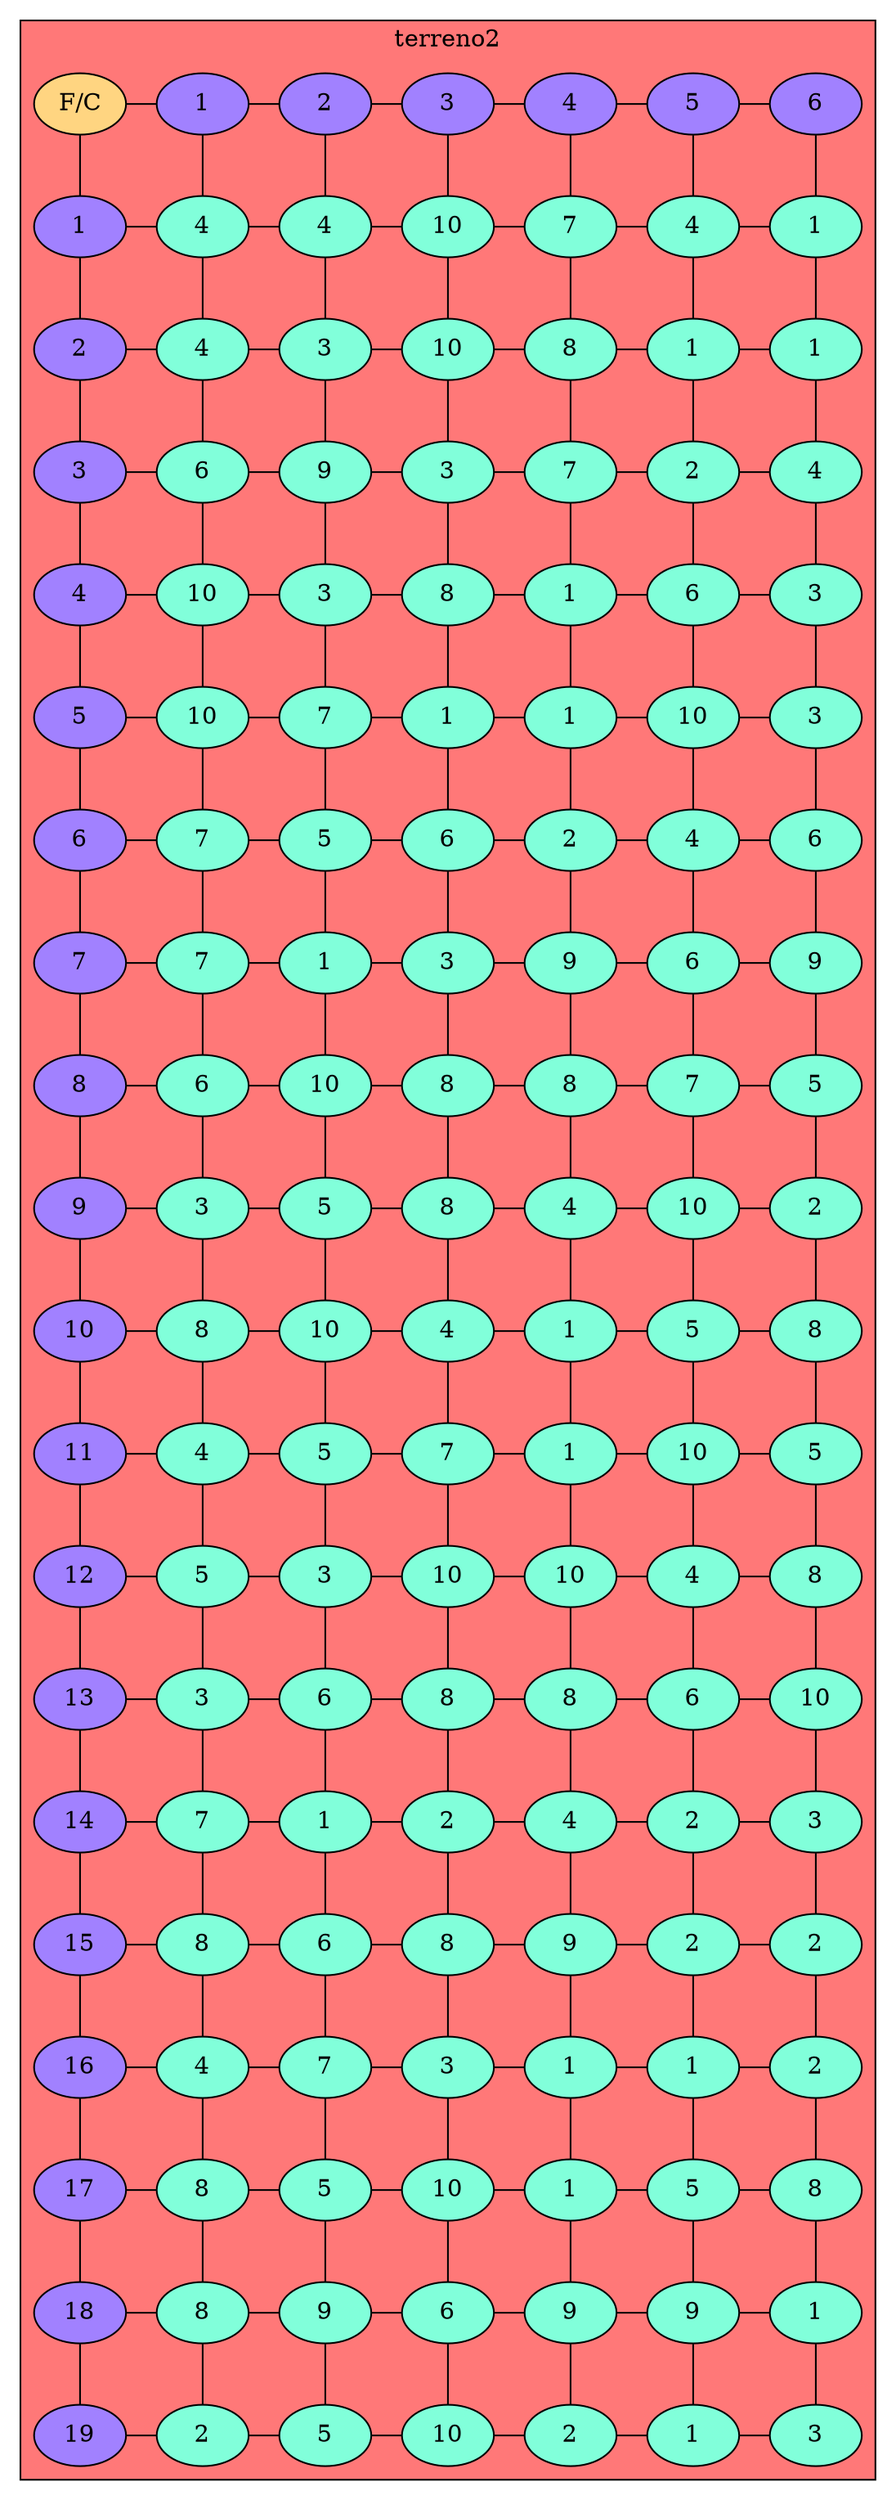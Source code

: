 
graph L{
node[shape=oval fillcolor="#A181FF" style =filled]

subgraph cluster_p{
label= " terreno2 "
bgcolor = "#FF7878"
raiz[label = "F/C" fillcolor="#FFD581" ]

Fila1[label="1",group=1];
Fila2[label="2",group=1];
Fila3[label="3",group=1];
Fila4[label="4",group=1];
Fila5[label="5",group=1];
Fila6[label="6",group=1];
Fila7[label="7",group=1];
Fila8[label="8",group=1];
Fila9[label="9",group=1];
Fila10[label="10",group=1];
Fila11[label="11",group=1];
Fila12[label="12",group=1];
Fila13[label="13",group=1];
Fila14[label="14",group=1];
Fila15[label="15",group=1];
Fila16[label="16",group=1];
Fila17[label="17",group=1];
Fila18[label="18",group=1];
Fila19[label="19",group=1];

Fila1--Fila2;
Fila2--Fila3;
Fila3--Fila4;
Fila4--Fila5;
Fila5--Fila6;
Fila6--Fila7;
Fila7--Fila8;
Fila8--Fila9;
Fila9--Fila10;
Fila10--Fila11;
Fila11--Fila12;
Fila12--Fila13;
Fila13--Fila14;
Fila14--Fila15;
Fila15--Fila16;
Fila16--Fila17;
Fila17--Fila18;
Fila18--Fila19;

Columna1[label="1",group=2];
Columna2[label="2",group=3];
Columna3[label="3",group=4];
Columna4[label="4",group=5];
Columna5[label="5",group=6];
Columna6[label="6",group=7];

Columna1--Columna2;
Columna2--Columna3;
Columna3--Columna4;
Columna4--Columna5;
Columna5--Columna6;

raiz--Fila1; 
raiz--Columna1;

 {rank=same;raiz;Columna1;Columna2;Columna3;Columna4;Columna5;Columna6;}

nodo1_1[label="4",fillcolor="#81FFDA",group=2]
nodo2_1[label="4",fillcolor="#81FFDA",group=2]
nodo3_1[label="10",fillcolor="#81FFDA",group=2]
nodo4_1[label="7",fillcolor="#81FFDA",group=2]
nodo5_1[label="4",fillcolor="#81FFDA",group=2]
nodo6_1[label="1",fillcolor="#81FFDA",group=2]

nodo1_2[label="4",fillcolor="#81FFDA",group=3]
nodo2_2[label="3",fillcolor="#81FFDA",group=3]
nodo3_2[label="10",fillcolor="#81FFDA",group=3]
nodo4_2[label="8",fillcolor="#81FFDA",group=3]
nodo5_2[label="1",fillcolor="#81FFDA",group=3]
nodo6_2[label="1",fillcolor="#81FFDA",group=3]

nodo1_3[label="6",fillcolor="#81FFDA",group=4]
nodo2_3[label="9",fillcolor="#81FFDA",group=4]
nodo3_3[label="3",fillcolor="#81FFDA",group=4]
nodo4_3[label="7",fillcolor="#81FFDA",group=4]
nodo5_3[label="2",fillcolor="#81FFDA",group=4]
nodo6_3[label="4",fillcolor="#81FFDA",group=4]

nodo1_4[label="10",fillcolor="#81FFDA",group=5]
nodo2_4[label="3",fillcolor="#81FFDA",group=5]
nodo3_4[label="8",fillcolor="#81FFDA",group=5]
nodo4_4[label="1",fillcolor="#81FFDA",group=5]
nodo5_4[label="6",fillcolor="#81FFDA",group=5]
nodo6_4[label="3",fillcolor="#81FFDA",group=5]

nodo1_5[label="10",fillcolor="#81FFDA",group=6]
nodo2_5[label="7",fillcolor="#81FFDA",group=6]
nodo3_5[label="1",fillcolor="#81FFDA",group=6]
nodo4_5[label="1",fillcolor="#81FFDA",group=6]
nodo5_5[label="10",fillcolor="#81FFDA",group=6]
nodo6_5[label="3",fillcolor="#81FFDA",group=6]

nodo1_6[label="7",fillcolor="#81FFDA",group=7]
nodo2_6[label="5",fillcolor="#81FFDA",group=7]
nodo3_6[label="6",fillcolor="#81FFDA",group=7]
nodo4_6[label="2",fillcolor="#81FFDA",group=7]
nodo5_6[label="4",fillcolor="#81FFDA",group=7]
nodo6_6[label="6",fillcolor="#81FFDA",group=7]

nodo1_7[label="7",fillcolor="#81FFDA",group=8]
nodo2_7[label="1",fillcolor="#81FFDA",group=8]
nodo3_7[label="3",fillcolor="#81FFDA",group=8]
nodo4_7[label="9",fillcolor="#81FFDA",group=8]
nodo5_7[label="6",fillcolor="#81FFDA",group=8]
nodo6_7[label="9",fillcolor="#81FFDA",group=8]

nodo1_8[label="6",fillcolor="#81FFDA",group=9]
nodo2_8[label="10",fillcolor="#81FFDA",group=9]
nodo3_8[label="8",fillcolor="#81FFDA",group=9]
nodo4_8[label="8",fillcolor="#81FFDA",group=9]
nodo5_8[label="7",fillcolor="#81FFDA",group=9]
nodo6_8[label="5",fillcolor="#81FFDA",group=9]

nodo1_9[label="3",fillcolor="#81FFDA",group=10]
nodo2_9[label="5",fillcolor="#81FFDA",group=10]
nodo3_9[label="8",fillcolor="#81FFDA",group=10]
nodo4_9[label="4",fillcolor="#81FFDA",group=10]
nodo5_9[label="10",fillcolor="#81FFDA",group=10]
nodo6_9[label="2",fillcolor="#81FFDA",group=10]

nodo1_10[label="8",fillcolor="#81FFDA",group=11]
nodo2_10[label="10",fillcolor="#81FFDA",group=11]
nodo3_10[label="4",fillcolor="#81FFDA",group=11]
nodo4_10[label="1",fillcolor="#81FFDA",group=11]
nodo5_10[label="5",fillcolor="#81FFDA",group=11]
nodo6_10[label="8",fillcolor="#81FFDA",group=11]

nodo1_11[label="4",fillcolor="#81FFDA",group=12]
nodo2_11[label="5",fillcolor="#81FFDA",group=12]
nodo3_11[label="7",fillcolor="#81FFDA",group=12]
nodo4_11[label="1",fillcolor="#81FFDA",group=12]
nodo5_11[label="10",fillcolor="#81FFDA",group=12]
nodo6_11[label="5",fillcolor="#81FFDA",group=12]

nodo1_12[label="5",fillcolor="#81FFDA",group=13]
nodo2_12[label="3",fillcolor="#81FFDA",group=13]
nodo3_12[label="10",fillcolor="#81FFDA",group=13]
nodo4_12[label="10",fillcolor="#81FFDA",group=13]
nodo5_12[label="4",fillcolor="#81FFDA",group=13]
nodo6_12[label="8",fillcolor="#81FFDA",group=13]

nodo1_13[label="3",fillcolor="#81FFDA",group=14]
nodo2_13[label="6",fillcolor="#81FFDA",group=14]
nodo3_13[label="8",fillcolor="#81FFDA",group=14]
nodo4_13[label="8",fillcolor="#81FFDA",group=14]
nodo5_13[label="6",fillcolor="#81FFDA",group=14]
nodo6_13[label="10",fillcolor="#81FFDA",group=14]

nodo1_14[label="7",fillcolor="#81FFDA",group=15]
nodo2_14[label="1",fillcolor="#81FFDA",group=15]
nodo3_14[label="2",fillcolor="#81FFDA",group=15]
nodo4_14[label="4",fillcolor="#81FFDA",group=15]
nodo5_14[label="2",fillcolor="#81FFDA",group=15]
nodo6_14[label="3",fillcolor="#81FFDA",group=15]

nodo1_15[label="8",fillcolor="#81FFDA",group=16]
nodo2_15[label="6",fillcolor="#81FFDA",group=16]
nodo3_15[label="8",fillcolor="#81FFDA",group=16]
nodo4_15[label="9",fillcolor="#81FFDA",group=16]
nodo5_15[label="2",fillcolor="#81FFDA",group=16]
nodo6_15[label="2",fillcolor="#81FFDA",group=16]

nodo1_16[label="4",fillcolor="#81FFDA",group=17]
nodo2_16[label="7",fillcolor="#81FFDA",group=17]
nodo3_16[label="3",fillcolor="#81FFDA",group=17]
nodo4_16[label="1",fillcolor="#81FFDA",group=17]
nodo5_16[label="1",fillcolor="#81FFDA",group=17]
nodo6_16[label="2",fillcolor="#81FFDA",group=17]

nodo1_17[label="8",fillcolor="#81FFDA",group=18]
nodo2_17[label="5",fillcolor="#81FFDA",group=18]
nodo3_17[label="10",fillcolor="#81FFDA",group=18]
nodo4_17[label="1",fillcolor="#81FFDA",group=18]
nodo5_17[label="5",fillcolor="#81FFDA",group=18]
nodo6_17[label="8",fillcolor="#81FFDA",group=18]

nodo1_18[label="8",fillcolor="#81FFDA",group=19]
nodo2_18[label="9",fillcolor="#81FFDA",group=19]
nodo3_18[label="6",fillcolor="#81FFDA",group=19]
nodo4_18[label="9",fillcolor="#81FFDA",group=19]
nodo5_18[label="9",fillcolor="#81FFDA",group=19]
nodo6_18[label="1",fillcolor="#81FFDA",group=19]

nodo1_19[label="2",fillcolor="#81FFDA",group=20]
nodo2_19[label="5",fillcolor="#81FFDA",group=20]
nodo3_19[label="10",fillcolor="#81FFDA",group=20]
nodo4_19[label="2",fillcolor="#81FFDA",group=20]
nodo5_19[label="1",fillcolor="#81FFDA",group=20]
nodo6_19[label="3",fillcolor="#81FFDA",group=20]

Fila1--nodo1_1;
{rank=same;Fila1,nodo1_1,nodo2_1,nodo3_1,nodo4_1,nodo5_1,nodo6_1}
Fila2--nodo1_2;
{rank=same;Fila2,nodo1_2,nodo2_2,nodo3_2,nodo4_2,nodo5_2,nodo6_2}
Fila3--nodo1_3;
{rank=same;Fila3,nodo1_3,nodo2_3,nodo3_3,nodo4_3,nodo5_3,nodo6_3}
Fila4--nodo1_4;
{rank=same;Fila4,nodo1_4,nodo2_4,nodo3_4,nodo4_4,nodo5_4,nodo6_4}
Fila5--nodo1_5;
{rank=same;Fila5,nodo1_5,nodo2_5,nodo3_5,nodo4_5,nodo5_5,nodo6_5}
Fila6--nodo1_6;
{rank=same;Fila6,nodo1_6,nodo2_6,nodo3_6,nodo4_6,nodo5_6,nodo6_6}
Fila7--nodo1_7;
{rank=same;Fila7,nodo1_7,nodo2_7,nodo3_7,nodo4_7,nodo5_7,nodo6_7}
Fila8--nodo1_8;
{rank=same;Fila8,nodo1_8,nodo2_8,nodo3_8,nodo4_8,nodo5_8,nodo6_8}
Fila9--nodo1_9;
{rank=same;Fila9,nodo1_9,nodo2_9,nodo3_9,nodo4_9,nodo5_9,nodo6_9}
Fila10--nodo1_10;
{rank=same;Fila10,nodo1_10,nodo2_10,nodo3_10,nodo4_10,nodo5_10,nodo6_10}
Fila11--nodo1_11;
{rank=same;Fila11,nodo1_11,nodo2_11,nodo3_11,nodo4_11,nodo5_11,nodo6_11}
Fila12--nodo1_12;
{rank=same;Fila12,nodo1_12,nodo2_12,nodo3_12,nodo4_12,nodo5_12,nodo6_12}
Fila13--nodo1_13;
{rank=same;Fila13,nodo1_13,nodo2_13,nodo3_13,nodo4_13,nodo5_13,nodo6_13}
Fila14--nodo1_14;
{rank=same;Fila14,nodo1_14,nodo2_14,nodo3_14,nodo4_14,nodo5_14,nodo6_14}
Fila15--nodo1_15;
{rank=same;Fila15,nodo1_15,nodo2_15,nodo3_15,nodo4_15,nodo5_15,nodo6_15}
Fila16--nodo1_16;
{rank=same;Fila16,nodo1_16,nodo2_16,nodo3_16,nodo4_16,nodo5_16,nodo6_16}
Fila17--nodo1_17;
{rank=same;Fila17,nodo1_17,nodo2_17,nodo3_17,nodo4_17,nodo5_17,nodo6_17}
Fila18--nodo1_18;
{rank=same;Fila18,nodo1_18,nodo2_18,nodo3_18,nodo4_18,nodo5_18,nodo6_18}
Fila19--nodo1_19;
{rank=same;Fila19,nodo1_19,nodo2_19,nodo3_19,nodo4_19,nodo5_19,nodo6_19}

Columna1--nodo1_1;
Columna2--nodo2_1;
Columna3--nodo3_1;
Columna4--nodo4_1;
Columna5--nodo5_1;
Columna6--nodo6_1;

nodo1_1--nodo1_2;
nodo1_2--nodo1_3;
nodo1_3--nodo1_4;
nodo1_4--nodo1_5;
nodo1_5--nodo1_6;
nodo1_6--nodo1_7;
nodo1_7--nodo1_8;
nodo1_8--nodo1_9;
nodo1_9--nodo1_10;
nodo1_10--nodo1_11;
nodo1_11--nodo1_12;
nodo1_12--nodo1_13;
nodo1_13--nodo1_14;
nodo1_14--nodo1_15;
nodo1_15--nodo1_16;
nodo1_16--nodo1_17;
nodo1_17--nodo1_18;
nodo1_18--nodo1_19;

nodo2_1--nodo2_2;
nodo2_2--nodo2_3;
nodo2_3--nodo2_4;
nodo2_4--nodo2_5;
nodo2_5--nodo2_6;
nodo2_6--nodo2_7;
nodo2_7--nodo2_8;
nodo2_8--nodo2_9;
nodo2_9--nodo2_10;
nodo2_10--nodo2_11;
nodo2_11--nodo2_12;
nodo2_12--nodo2_13;
nodo2_13--nodo2_14;
nodo2_14--nodo2_15;
nodo2_15--nodo2_16;
nodo2_16--nodo2_17;
nodo2_17--nodo2_18;
nodo2_18--nodo2_19;

nodo3_1--nodo3_2;
nodo3_2--nodo3_3;
nodo3_3--nodo3_4;
nodo3_4--nodo3_5;
nodo3_5--nodo3_6;
nodo3_6--nodo3_7;
nodo3_7--nodo3_8;
nodo3_8--nodo3_9;
nodo3_9--nodo3_10;
nodo3_10--nodo3_11;
nodo3_11--nodo3_12;
nodo3_12--nodo3_13;
nodo3_13--nodo3_14;
nodo3_14--nodo3_15;
nodo3_15--nodo3_16;
nodo3_16--nodo3_17;
nodo3_17--nodo3_18;
nodo3_18--nodo3_19;

nodo4_1--nodo4_2;
nodo4_2--nodo4_3;
nodo4_3--nodo4_4;
nodo4_4--nodo4_5;
nodo4_5--nodo4_6;
nodo4_6--nodo4_7;
nodo4_7--nodo4_8;
nodo4_8--nodo4_9;
nodo4_9--nodo4_10;
nodo4_10--nodo4_11;
nodo4_11--nodo4_12;
nodo4_12--nodo4_13;
nodo4_13--nodo4_14;
nodo4_14--nodo4_15;
nodo4_15--nodo4_16;
nodo4_16--nodo4_17;
nodo4_17--nodo4_18;
nodo4_18--nodo4_19;

nodo5_1--nodo5_2;
nodo5_2--nodo5_3;
nodo5_3--nodo5_4;
nodo5_4--nodo5_5;
nodo5_5--nodo5_6;
nodo5_6--nodo5_7;
nodo5_7--nodo5_8;
nodo5_8--nodo5_9;
nodo5_9--nodo5_10;
nodo5_10--nodo5_11;
nodo5_11--nodo5_12;
nodo5_12--nodo5_13;
nodo5_13--nodo5_14;
nodo5_14--nodo5_15;
nodo5_15--nodo5_16;
nodo5_16--nodo5_17;
nodo5_17--nodo5_18;
nodo5_18--nodo5_19;

nodo6_1--nodo6_2;
nodo6_2--nodo6_3;
nodo6_3--nodo6_4;
nodo6_4--nodo6_5;
nodo6_5--nodo6_6;
nodo6_6--nodo6_7;
nodo6_7--nodo6_8;
nodo6_8--nodo6_9;
nodo6_9--nodo6_10;
nodo6_10--nodo6_11;
nodo6_11--nodo6_12;
nodo6_12--nodo6_13;
nodo6_13--nodo6_14;
nodo6_14--nodo6_15;
nodo6_15--nodo6_16;
nodo6_16--nodo6_17;
nodo6_17--nodo6_18;
nodo6_18--nodo6_19;


 /*Enlazar*/
 nodo1_1--nodo2_1;
nodo1_2--nodo2_2;
nodo1_3--nodo2_3;
nodo1_4--nodo2_4;
nodo1_5--nodo2_5;
nodo1_6--nodo2_6;
nodo1_7--nodo2_7;
nodo1_8--nodo2_8;
nodo1_9--nodo2_9;
nodo1_10--nodo2_10;
nodo1_11--nodo2_11;
nodo1_12--nodo2_12;
nodo1_13--nodo2_13;
nodo1_14--nodo2_14;
nodo1_15--nodo2_15;
nodo1_16--nodo2_16;
nodo1_17--nodo2_17;
nodo1_18--nodo2_18;
nodo1_19--nodo2_19;

nodo2_1--nodo3_1;
nodo2_2--nodo3_2;
nodo2_3--nodo3_3;
nodo2_4--nodo3_4;
nodo2_5--nodo3_5;
nodo2_6--nodo3_6;
nodo2_7--nodo3_7;
nodo2_8--nodo3_8;
nodo2_9--nodo3_9;
nodo2_10--nodo3_10;
nodo2_11--nodo3_11;
nodo2_12--nodo3_12;
nodo2_13--nodo3_13;
nodo2_14--nodo3_14;
nodo2_15--nodo3_15;
nodo2_16--nodo3_16;
nodo2_17--nodo3_17;
nodo2_18--nodo3_18;
nodo2_19--nodo3_19;

nodo3_1--nodo4_1;
nodo3_2--nodo4_2;
nodo3_3--nodo4_3;
nodo3_4--nodo4_4;
nodo3_5--nodo4_5;
nodo3_6--nodo4_6;
nodo3_7--nodo4_7;
nodo3_8--nodo4_8;
nodo3_9--nodo4_9;
nodo3_10--nodo4_10;
nodo3_11--nodo4_11;
nodo3_12--nodo4_12;
nodo3_13--nodo4_13;
nodo3_14--nodo4_14;
nodo3_15--nodo4_15;
nodo3_16--nodo4_16;
nodo3_17--nodo4_17;
nodo3_18--nodo4_18;
nodo3_19--nodo4_19;

nodo4_1--nodo5_1;
nodo4_2--nodo5_2;
nodo4_3--nodo5_3;
nodo4_4--nodo5_4;
nodo4_5--nodo5_5;
nodo4_6--nodo5_6;
nodo4_7--nodo5_7;
nodo4_8--nodo5_8;
nodo4_9--nodo5_9;
nodo4_10--nodo5_10;
nodo4_11--nodo5_11;
nodo4_12--nodo5_12;
nodo4_13--nodo5_13;
nodo4_14--nodo5_14;
nodo4_15--nodo5_15;
nodo4_16--nodo5_16;
nodo4_17--nodo5_17;
nodo4_18--nodo5_18;
nodo4_19--nodo5_19;

nodo5_1--nodo6_1;
nodo5_2--nodo6_2;
nodo5_3--nodo6_3;
nodo5_4--nodo6_4;
nodo5_5--nodo6_5;
nodo5_6--nodo6_6;
nodo5_7--nodo6_7;
nodo5_8--nodo6_8;
nodo5_9--nodo6_9;
nodo5_10--nodo6_10;
nodo5_11--nodo6_11;
nodo5_12--nodo6_12;
nodo5_13--nodo6_13;
nodo5_14--nodo6_14;
nodo5_15--nodo6_15;
nodo5_16--nodo6_16;
nodo5_17--nodo6_17;
nodo5_18--nodo6_18;
nodo5_19--nodo6_19;

} }
